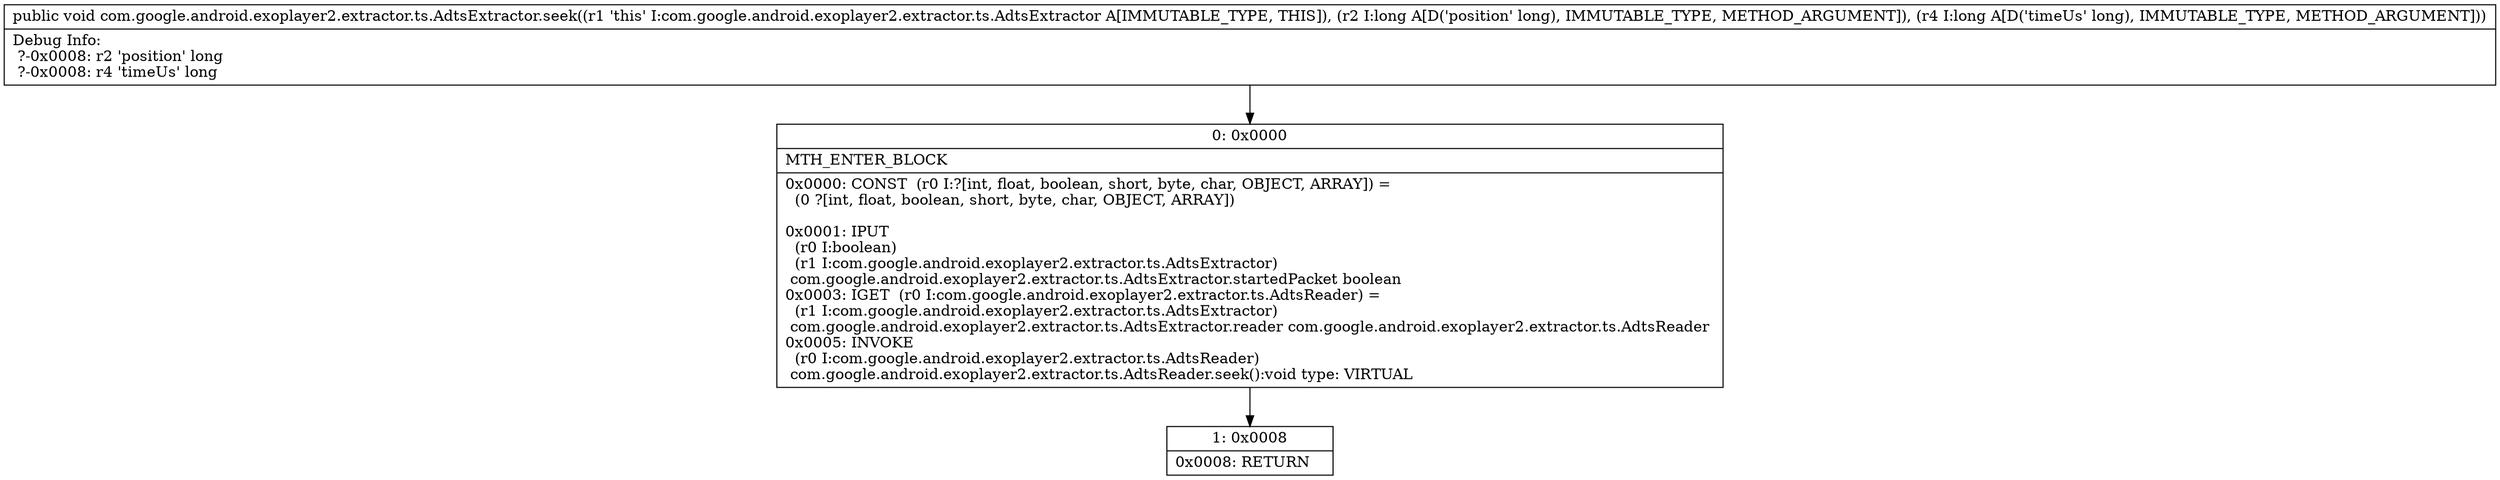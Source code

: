 digraph "CFG forcom.google.android.exoplayer2.extractor.ts.AdtsExtractor.seek(JJ)V" {
Node_0 [shape=record,label="{0\:\ 0x0000|MTH_ENTER_BLOCK\l|0x0000: CONST  (r0 I:?[int, float, boolean, short, byte, char, OBJECT, ARRAY]) = \l  (0 ?[int, float, boolean, short, byte, char, OBJECT, ARRAY])\l \l0x0001: IPUT  \l  (r0 I:boolean)\l  (r1 I:com.google.android.exoplayer2.extractor.ts.AdtsExtractor)\l com.google.android.exoplayer2.extractor.ts.AdtsExtractor.startedPacket boolean \l0x0003: IGET  (r0 I:com.google.android.exoplayer2.extractor.ts.AdtsReader) = \l  (r1 I:com.google.android.exoplayer2.extractor.ts.AdtsExtractor)\l com.google.android.exoplayer2.extractor.ts.AdtsExtractor.reader com.google.android.exoplayer2.extractor.ts.AdtsReader \l0x0005: INVOKE  \l  (r0 I:com.google.android.exoplayer2.extractor.ts.AdtsReader)\l com.google.android.exoplayer2.extractor.ts.AdtsReader.seek():void type: VIRTUAL \l}"];
Node_1 [shape=record,label="{1\:\ 0x0008|0x0008: RETURN   \l}"];
MethodNode[shape=record,label="{public void com.google.android.exoplayer2.extractor.ts.AdtsExtractor.seek((r1 'this' I:com.google.android.exoplayer2.extractor.ts.AdtsExtractor A[IMMUTABLE_TYPE, THIS]), (r2 I:long A[D('position' long), IMMUTABLE_TYPE, METHOD_ARGUMENT]), (r4 I:long A[D('timeUs' long), IMMUTABLE_TYPE, METHOD_ARGUMENT]))  | Debug Info:\l  ?\-0x0008: r2 'position' long\l  ?\-0x0008: r4 'timeUs' long\l}"];
MethodNode -> Node_0;
Node_0 -> Node_1;
}

